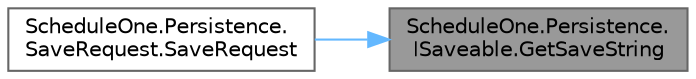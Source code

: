 digraph "ScheduleOne.Persistence.ISaveable.GetSaveString"
{
 // LATEX_PDF_SIZE
  bgcolor="transparent";
  edge [fontname=Helvetica,fontsize=10,labelfontname=Helvetica,labelfontsize=10];
  node [fontname=Helvetica,fontsize=10,shape=box,height=0.2,width=0.4];
  rankdir="RL";
  Node1 [id="Node000001",label="ScheduleOne.Persistence.\lISaveable.GetSaveString",height=0.2,width=0.4,color="gray40", fillcolor="grey60", style="filled", fontcolor="black",tooltip=" "];
  Node1 -> Node2 [id="edge1_Node000001_Node000002",dir="back",color="steelblue1",style="solid",tooltip=" "];
  Node2 [id="Node000002",label="ScheduleOne.Persistence.\lSaveRequest.SaveRequest",height=0.2,width=0.4,color="grey40", fillcolor="white", style="filled",URL="$class_schedule_one_1_1_persistence_1_1_save_request.html#a71e83ab1795dab30b379d03600f7696b",tooltip=" "];
}
